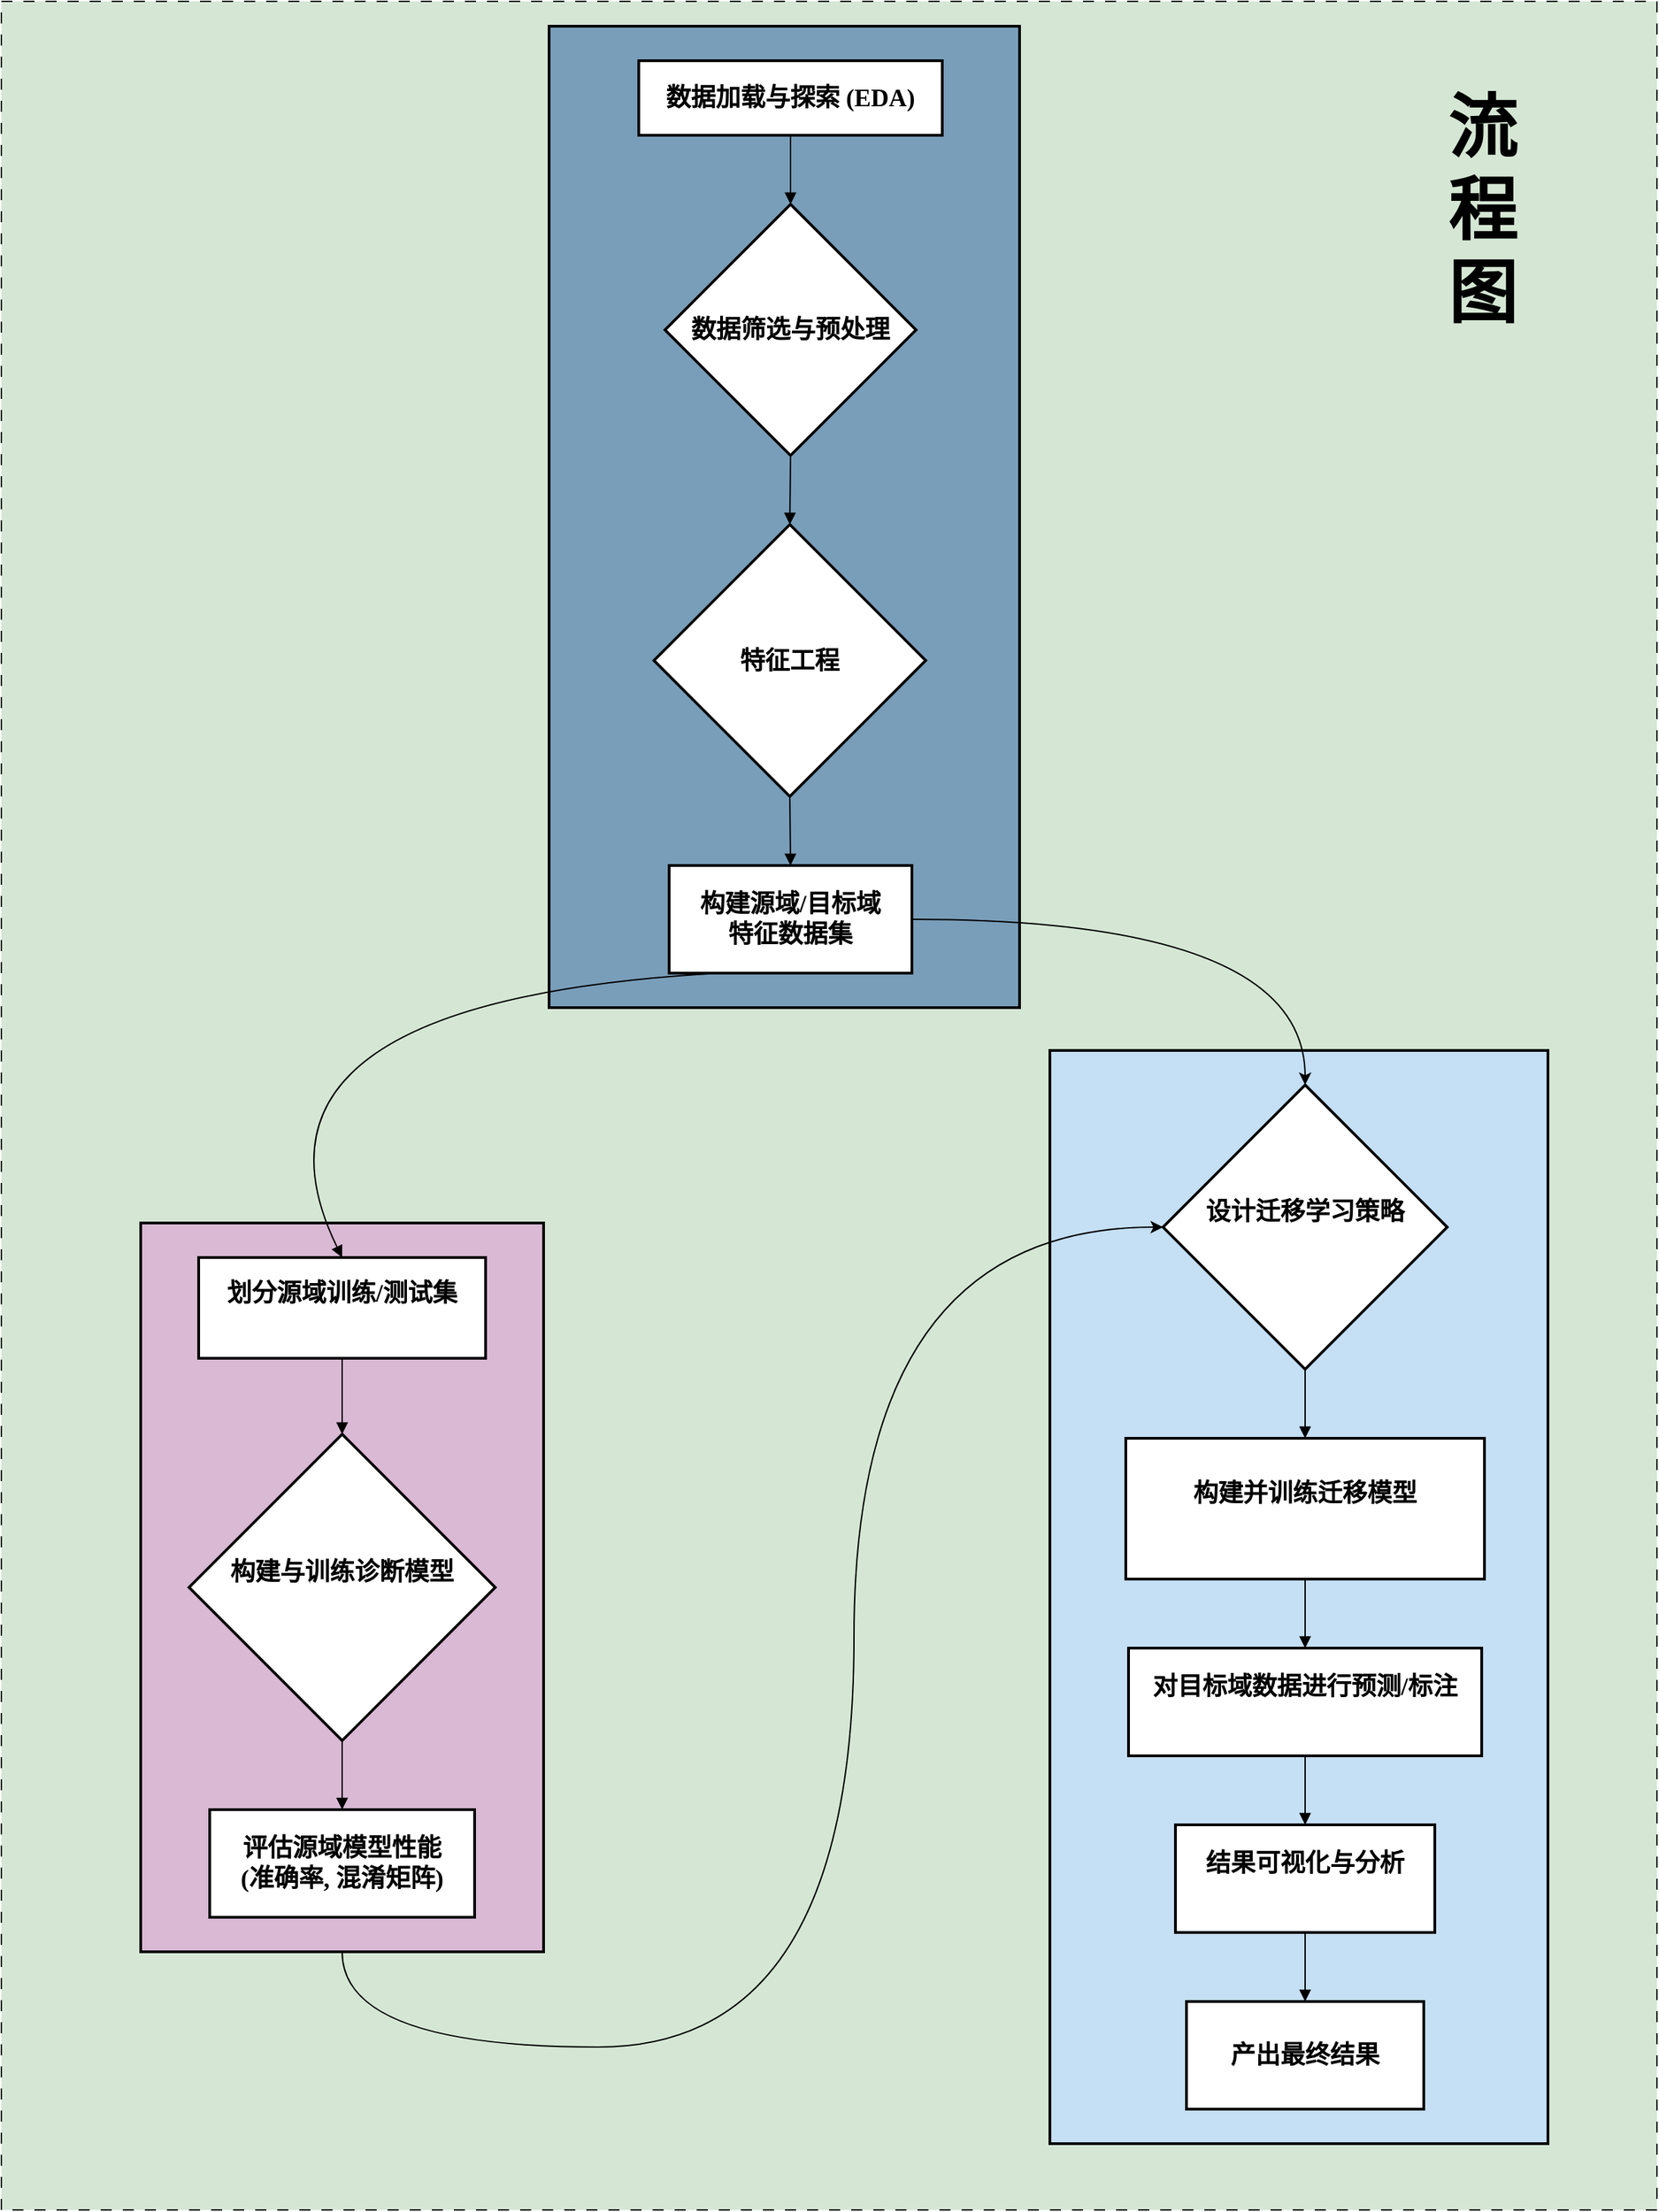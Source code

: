 <mxfile version="28.2.5">
  <diagram name="Page-1" id="I7xtc7wnvBy_3ZLGlDBQ">
    <mxGraphModel dx="4445" dy="3498" grid="0" gridSize="10" guides="1" tooltips="1" connect="1" arrows="1" fold="1" page="1" pageScale="1" pageWidth="1169" pageHeight="1654" background="light-dark(#fcffff, #121212)" math="0" shadow="0">
      <root>
        <mxCell id="0" />
        <mxCell id="1" parent="0" />
        <mxCell id="NLVVy7SueaKOH46BOh9u-35" value="" style="rounded=0;whiteSpace=wrap;html=1;movable=1;resizable=1;rotatable=1;deletable=1;editable=1;locked=0;connectable=1;labelBackgroundColor=#000000;labelBorderColor=#33001A;textShadow=0;gradientDirection=radial;strokeColor=default;dashed=1;dashPattern=8 8;fillColor=#D5E7D4;align=center;verticalAlign=middle;fontFamily=Times New Roman;" parent="1" vertex="1">
          <mxGeometry x="-1077" y="-11" width="1200" height="1600" as="geometry" />
        </mxCell>
        <mxCell id="NLVVy7SueaKOH46BOh9u-1" value="" style="whiteSpace=wrap;strokeWidth=2;fontStyle=1;fontSize=18;fillColor=#C5DFF4;textShadow=0;align=center;verticalAlign=middle;fontFamily=Times New Roman;" parent="1" vertex="1">
          <mxGeometry x="-317" y="749" width="361" height="792" as="geometry" />
        </mxCell>
        <mxCell id="NLVVy7SueaKOH46BOh9u-37" style="edgeStyle=orthogonalEdgeStyle;rounded=0;orthogonalLoop=1;jettySize=auto;html=1;exitX=0.5;exitY=1;exitDx=0;exitDy=0;curved=1;fontStyle=1;fontSize=18;textShadow=0;align=center;verticalAlign=middle;fontFamily=Times New Roman;" parent="1" source="NLVVy7SueaKOH46BOh9u-2" target="NLVVy7SueaKOH46BOh9u-11" edge="1">
          <mxGeometry relative="1" as="geometry">
            <Array as="points">
              <mxPoint x="-830" y="1471" />
              <mxPoint x="-459" y="1471" />
              <mxPoint x="-459" y="877" />
            </Array>
          </mxGeometry>
        </mxCell>
        <mxCell id="NLVVy7SueaKOH46BOh9u-2" value="任务2: 源域故障诊断" style="whiteSpace=wrap;strokeWidth=2;fontStyle=1;fontSize=18;fillColor=#D9B9D4;textShadow=0;align=center;verticalAlign=middle;fontFamily=Times New Roman;" parent="1" vertex="1">
          <mxGeometry x="-976" y="874" width="292" height="528" as="geometry" />
        </mxCell>
        <mxCell id="NLVVy7SueaKOH46BOh9u-3" value="" style="whiteSpace=wrap;strokeWidth=2;fontStyle=1;fontSize=18;labelBackgroundColor=light-dark(#d60a0a, #ededed);labelBorderColor=none;fillColor=#799EB9;textShadow=0;align=center;verticalAlign=middle;fontFamily=Times New Roman;" parent="1" vertex="1">
          <mxGeometry x="-680" y="7" width="341" height="711" as="geometry" />
        </mxCell>
        <mxCell id="NLVVy7SueaKOH46BOh9u-4" value="数据加载与探索 (EDA)" style="whiteSpace=wrap;strokeWidth=2;fontStyle=1;fontSize=18;textShadow=0;align=center;verticalAlign=middle;fontFamily=Times New Roman;" parent="1" vertex="1">
          <mxGeometry x="-615" y="32" width="220" height="54" as="geometry" />
        </mxCell>
        <mxCell id="NLVVy7SueaKOH46BOh9u-5" value="数据筛选与预处理" style="rhombus;strokeWidth=2;whiteSpace=wrap;fontStyle=1;fontSize=18;textShadow=0;align=center;verticalAlign=middle;fontFamily=Times New Roman;" parent="1" vertex="1">
          <mxGeometry x="-596" y="136" width="182" height="182" as="geometry" />
        </mxCell>
        <mxCell id="NLVVy7SueaKOH46BOh9u-6" value="特征工程" style="rhombus;strokeWidth=2;whiteSpace=wrap;fontStyle=1;fontSize=18;textShadow=0;align=center;verticalAlign=middle;fontFamily=Times New Roman;" parent="1" vertex="1">
          <mxGeometry x="-604" y="368" width="197" height="197" as="geometry" />
        </mxCell>
        <mxCell id="NLVVy7SueaKOH46BOh9u-33" style="edgeStyle=orthogonalEdgeStyle;rounded=0;orthogonalLoop=1;jettySize=auto;html=1;exitX=1;exitY=0.5;exitDx=0;exitDy=0;curved=1;fontStyle=1;fontSize=18;textShadow=0;align=center;verticalAlign=middle;fontFamily=Times New Roman;" parent="1" source="NLVVy7SueaKOH46BOh9u-7" target="NLVVy7SueaKOH46BOh9u-11" edge="1">
          <mxGeometry relative="1" as="geometry" />
        </mxCell>
        <mxCell id="NLVVy7SueaKOH46BOh9u-7" value="构建源域/目标域&#xa;特征数据集" style="whiteSpace=wrap;strokeWidth=2;fontStyle=1;fontSize=18;textShadow=0;align=center;verticalAlign=middle;fontFamily=Times New Roman;" parent="1" vertex="1">
          <mxGeometry x="-593" y="615" width="176" height="78" as="geometry" />
        </mxCell>
        <mxCell id="NLVVy7SueaKOH46BOh9u-8" value="划分源域训练/测试集&#xa;" style="whiteSpace=wrap;strokeWidth=2;fontStyle=1;fontSize=18;textShadow=0;align=center;verticalAlign=middle;fontFamily=Times New Roman;" parent="1" vertex="1">
          <mxGeometry x="-934" y="899" width="208" height="73" as="geometry" />
        </mxCell>
        <mxCell id="NLVVy7SueaKOH46BOh9u-9" value="构建与训练诊断模型&#xa;" style="rhombus;strokeWidth=2;whiteSpace=wrap;fontStyle=1;fontSize=18;textShadow=0;align=center;verticalAlign=middle;fontFamily=Times New Roman;" parent="1" vertex="1">
          <mxGeometry x="-941" y="1027" width="222" height="222" as="geometry" />
        </mxCell>
        <mxCell id="NLVVy7SueaKOH46BOh9u-10" value="评估源域模型性能&#xa;(准确率, 混淆矩阵)" style="whiteSpace=wrap;strokeWidth=2;fontStyle=1;fontSize=18;textShadow=0;align=center;verticalAlign=middle;fontFamily=Times New Roman;" parent="1" vertex="1">
          <mxGeometry x="-926" y="1299" width="192" height="78" as="geometry" />
        </mxCell>
        <mxCell id="NLVVy7SueaKOH46BOh9u-11" value="设计迁移学习策略&#xa;" style="rhombus;strokeWidth=2;whiteSpace=wrap;fontStyle=1;fontSize=18;textShadow=0;align=center;verticalAlign=middle;fontFamily=Times New Roman;" parent="1" vertex="1">
          <mxGeometry x="-235" y="774" width="206" height="206" as="geometry" />
        </mxCell>
        <mxCell id="NLVVy7SueaKOH46BOh9u-12" value="构建并训练迁移模型&#xa;" style="whiteSpace=wrap;strokeWidth=2;fontStyle=1;fontSize=18;textShadow=0;align=center;verticalAlign=middle;fontFamily=Times New Roman;" parent="1" vertex="1">
          <mxGeometry x="-262" y="1030" width="260" height="102" as="geometry" />
        </mxCell>
        <mxCell id="NLVVy7SueaKOH46BOh9u-13" value="对目标域数据进行预测/标注&#xa;" style="whiteSpace=wrap;strokeWidth=2;fontStyle=1;fontSize=18;textShadow=0;align=center;verticalAlign=middle;fontFamily=Times New Roman;" parent="1" vertex="1">
          <mxGeometry x="-260" y="1182" width="256" height="78" as="geometry" />
        </mxCell>
        <mxCell id="NLVVy7SueaKOH46BOh9u-14" value="结果可视化与分析&#xa;" style="whiteSpace=wrap;strokeWidth=2;fontStyle=1;fontSize=18;textShadow=0;align=center;verticalAlign=middle;fontFamily=Times New Roman;" parent="1" vertex="1">
          <mxGeometry x="-226" y="1310" width="188" height="78" as="geometry" />
        </mxCell>
        <mxCell id="NLVVy7SueaKOH46BOh9u-15" value="产出最终结果" style="whiteSpace=wrap;strokeWidth=2;fontStyle=1;fontSize=18;textShadow=0;align=center;verticalAlign=middle;fontFamily=Times New Roman;" parent="1" vertex="1">
          <mxGeometry x="-218" y="1438" width="172" height="78" as="geometry" />
        </mxCell>
        <mxCell id="NLVVy7SueaKOH46BOh9u-16" value="" style="curved=1;startArrow=none;endArrow=block;exitX=0.5;exitY=1;entryX=0.5;entryY=0;rounded=0;fontStyle=1;fontSize=18;textShadow=0;align=center;verticalAlign=middle;fontFamily=Times New Roman;" parent="1" source="NLVVy7SueaKOH46BOh9u-4" target="NLVVy7SueaKOH46BOh9u-5" edge="1">
          <mxGeometry relative="1" as="geometry">
            <Array as="points" />
          </mxGeometry>
        </mxCell>
        <mxCell id="NLVVy7SueaKOH46BOh9u-17" value="" style="curved=1;startArrow=none;endArrow=block;exitX=0.5;exitY=1;entryX=0.5;entryY=0;rounded=0;fontStyle=1;fontSize=18;textShadow=0;align=center;verticalAlign=middle;fontFamily=Times New Roman;" parent="1" source="NLVVy7SueaKOH46BOh9u-5" target="NLVVy7SueaKOH46BOh9u-6" edge="1">
          <mxGeometry relative="1" as="geometry">
            <Array as="points" />
          </mxGeometry>
        </mxCell>
        <mxCell id="NLVVy7SueaKOH46BOh9u-18" value="" style="curved=1;startArrow=none;endArrow=block;exitX=0.5;exitY=1;entryX=0.5;entryY=0;rounded=0;fontStyle=1;fontSize=18;textShadow=0;align=center;verticalAlign=middle;fontFamily=Times New Roman;" parent="1" source="NLVVy7SueaKOH46BOh9u-6" target="NLVVy7SueaKOH46BOh9u-7" edge="1">
          <mxGeometry relative="1" as="geometry">
            <Array as="points" />
          </mxGeometry>
        </mxCell>
        <mxCell id="NLVVy7SueaKOH46BOh9u-19" value="" style="curved=1;startArrow=none;endArrow=block;exitX=0.21;exitY=1;entryX=0.5;entryY=0;rounded=0;fontStyle=1;fontSize=18;textShadow=0;align=center;verticalAlign=middle;fontFamily=Times New Roman;" parent="1" source="NLVVy7SueaKOH46BOh9u-7" target="NLVVy7SueaKOH46BOh9u-8" edge="1">
          <mxGeometry relative="1" as="geometry">
            <Array as="points">
              <mxPoint x="-921" y="713" />
            </Array>
          </mxGeometry>
        </mxCell>
        <mxCell id="NLVVy7SueaKOH46BOh9u-20" value="" style="curved=1;startArrow=none;endArrow=block;exitX=0.5;exitY=1;entryX=0.5;entryY=0;rounded=0;fontStyle=1;fontSize=18;textShadow=0;align=center;verticalAlign=middle;fontFamily=Times New Roman;" parent="1" source="NLVVy7SueaKOH46BOh9u-8" target="NLVVy7SueaKOH46BOh9u-9" edge="1">
          <mxGeometry relative="1" as="geometry">
            <Array as="points" />
          </mxGeometry>
        </mxCell>
        <mxCell id="NLVVy7SueaKOH46BOh9u-21" value="" style="curved=1;startArrow=none;endArrow=block;exitX=0.5;exitY=1;entryX=0.5;entryY=0;rounded=0;fontStyle=1;fontSize=18;textShadow=0;align=center;verticalAlign=middle;fontFamily=Times New Roman;" parent="1" source="NLVVy7SueaKOH46BOh9u-9" target="NLVVy7SueaKOH46BOh9u-10" edge="1">
          <mxGeometry relative="1" as="geometry">
            <Array as="points" />
          </mxGeometry>
        </mxCell>
        <mxCell id="NLVVy7SueaKOH46BOh9u-24" value="" style="curved=1;startArrow=none;endArrow=block;exitX=0.5;exitY=1;entryX=0.5;entryY=0;rounded=0;fontStyle=1;fontSize=18;textShadow=0;align=center;verticalAlign=middle;fontFamily=Times New Roman;" parent="1" source="NLVVy7SueaKOH46BOh9u-11" target="NLVVy7SueaKOH46BOh9u-12" edge="1">
          <mxGeometry relative="1" as="geometry">
            <Array as="points" />
          </mxGeometry>
        </mxCell>
        <mxCell id="NLVVy7SueaKOH46BOh9u-25" value="" style="curved=1;startArrow=none;endArrow=block;exitX=0.5;exitY=1;entryX=0.5;entryY=0;rounded=0;fontStyle=1;fontSize=18;textShadow=0;align=center;verticalAlign=middle;fontFamily=Times New Roman;" parent="1" source="NLVVy7SueaKOH46BOh9u-12" target="NLVVy7SueaKOH46BOh9u-13" edge="1">
          <mxGeometry relative="1" as="geometry">
            <Array as="points" />
          </mxGeometry>
        </mxCell>
        <mxCell id="NLVVy7SueaKOH46BOh9u-26" value="" style="curved=1;startArrow=none;endArrow=block;exitX=0.5;exitY=1;entryX=0.5;entryY=0;rounded=0;fontStyle=1;fontSize=18;textShadow=0;align=center;verticalAlign=middle;fontFamily=Times New Roman;" parent="1" source="NLVVy7SueaKOH46BOh9u-13" target="NLVVy7SueaKOH46BOh9u-14" edge="1">
          <mxGeometry relative="1" as="geometry">
            <Array as="points" />
          </mxGeometry>
        </mxCell>
        <mxCell id="NLVVy7SueaKOH46BOh9u-27" value="" style="curved=1;startArrow=none;endArrow=block;exitX=0.5;exitY=1;entryX=0.5;entryY=0;rounded=0;fontStyle=1;fontSize=18;textShadow=0;align=center;verticalAlign=middle;fontFamily=Times New Roman;" parent="1" source="NLVVy7SueaKOH46BOh9u-14" target="NLVVy7SueaKOH46BOh9u-15" edge="1">
          <mxGeometry relative="1" as="geometry">
            <Array as="points" />
          </mxGeometry>
        </mxCell>
        <mxCell id="SR4oivQDPTdP_XbErQ_Q-15" value="&lt;h3&gt;&lt;font&gt;&lt;font style=&quot;font-size: 50px;&quot;&gt;&lt;b&gt;流&lt;br&gt;&lt;/b&gt;&lt;/font&gt;&lt;font style=&quot;font-size: 50px;&quot;&gt;&lt;b&gt;程&lt;br&gt;&lt;/b&gt;&lt;/font&gt;&lt;font style=&quot;font-size: 50px;&quot;&gt;&lt;b&gt;图&lt;/b&gt;&lt;/font&gt;&lt;/font&gt;&lt;/h3&gt;" style="text;html=1;align=center;verticalAlign=middle;resizable=0;points=[];autosize=1;strokeColor=none;fillColor=none;fontFamily=Times New Roman;" vertex="1" parent="1">
          <mxGeometry x="-38" y="30" width="68" height="220" as="geometry" />
        </mxCell>
      </root>
    </mxGraphModel>
  </diagram>
</mxfile>
